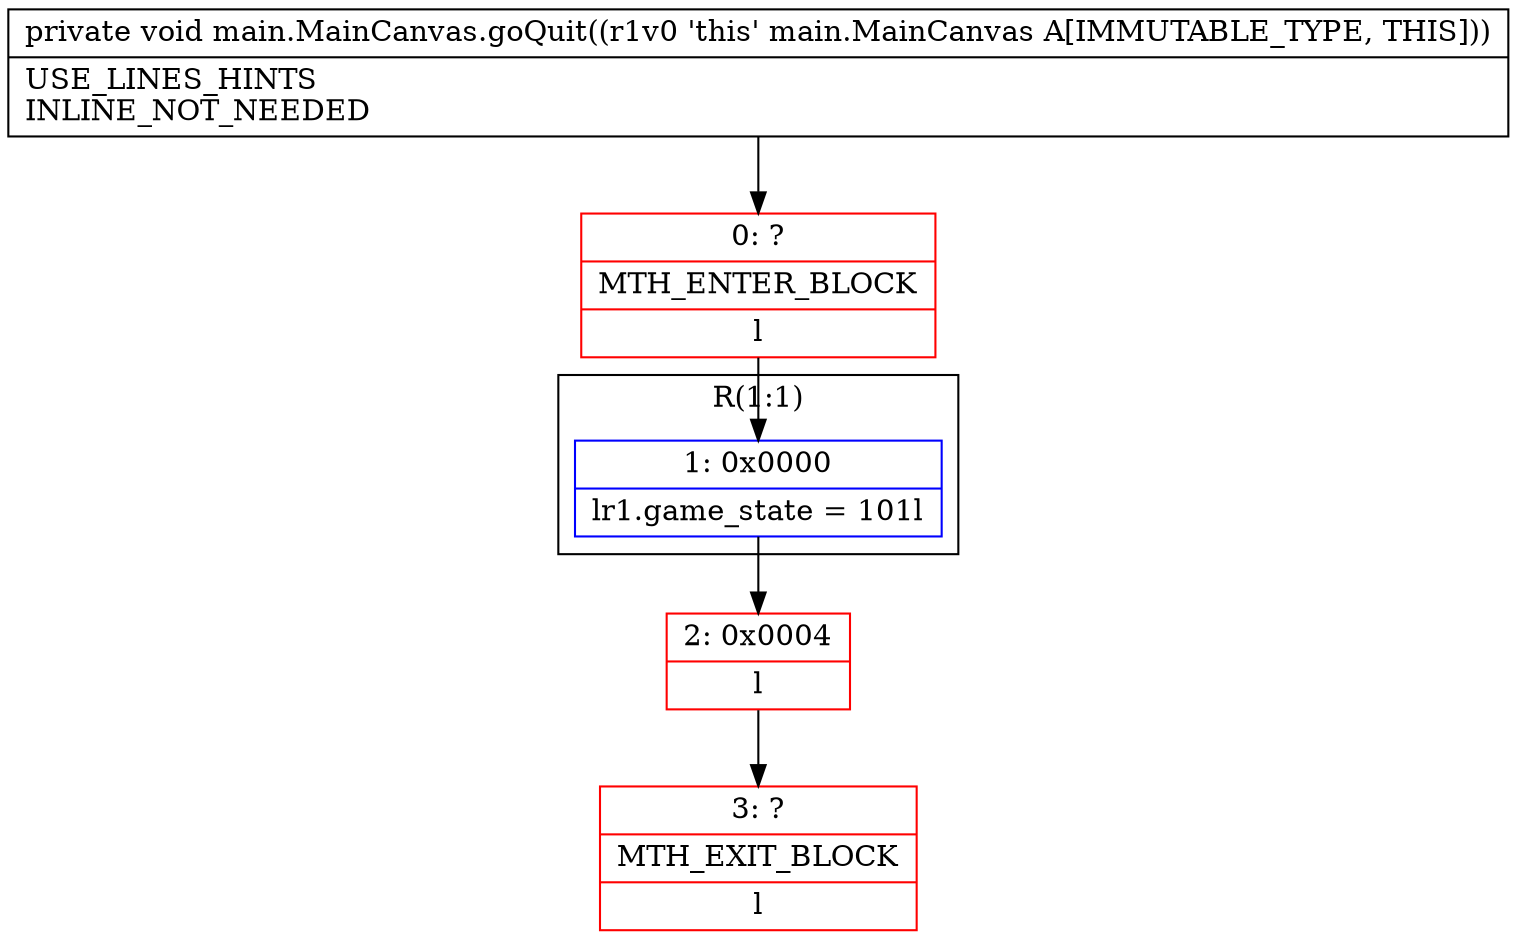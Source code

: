 digraph "CFG formain.MainCanvas.goQuit()V" {
subgraph cluster_Region_316986494 {
label = "R(1:1)";
node [shape=record,color=blue];
Node_1 [shape=record,label="{1\:\ 0x0000|lr1.game_state = 101l}"];
}
Node_0 [shape=record,color=red,label="{0\:\ ?|MTH_ENTER_BLOCK\l|l}"];
Node_2 [shape=record,color=red,label="{2\:\ 0x0004|l}"];
Node_3 [shape=record,color=red,label="{3\:\ ?|MTH_EXIT_BLOCK\l|l}"];
MethodNode[shape=record,label="{private void main.MainCanvas.goQuit((r1v0 'this' main.MainCanvas A[IMMUTABLE_TYPE, THIS]))  | USE_LINES_HINTS\lINLINE_NOT_NEEDED\l}"];
MethodNode -> Node_0;
Node_1 -> Node_2;
Node_0 -> Node_1;
Node_2 -> Node_3;
}

